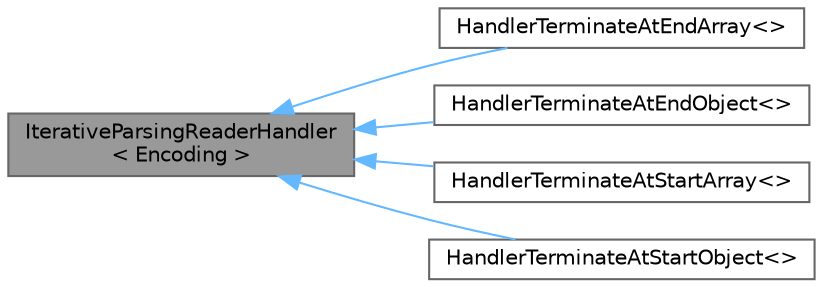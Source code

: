 digraph "IterativeParsingReaderHandler&lt; Encoding &gt;"
{
 // LATEX_PDF_SIZE
  bgcolor="transparent";
  edge [fontname=Helvetica,fontsize=10,labelfontname=Helvetica,labelfontsize=10];
  node [fontname=Helvetica,fontsize=10,shape=box,height=0.2,width=0.4];
  rankdir="LR";
  Node1 [id="Node000001",label="IterativeParsingReaderHandler\l\< Encoding \>",height=0.2,width=0.4,color="gray40", fillcolor="grey60", style="filled", fontcolor="black",tooltip=" "];
  Node1 -> Node2 [id="edge1_Node000001_Node000002",dir="back",color="steelblue1",style="solid",tooltip=" "];
  Node2 [id="Node000002",label="HandlerTerminateAtEndArray\<\>",height=0.2,width=0.4,color="gray40", fillcolor="white", style="filled",URL="$struct_handler_terminate_at_end_array.html",tooltip=" "];
  Node1 -> Node3 [id="edge2_Node000001_Node000003",dir="back",color="steelblue1",style="solid",tooltip=" "];
  Node3 [id="Node000003",label="HandlerTerminateAtEndObject\<\>",height=0.2,width=0.4,color="gray40", fillcolor="white", style="filled",URL="$struct_handler_terminate_at_end_object.html",tooltip=" "];
  Node1 -> Node4 [id="edge3_Node000001_Node000004",dir="back",color="steelblue1",style="solid",tooltip=" "];
  Node4 [id="Node000004",label="HandlerTerminateAtStartArray\<\>",height=0.2,width=0.4,color="gray40", fillcolor="white", style="filled",URL="$struct_handler_terminate_at_start_array.html",tooltip=" "];
  Node1 -> Node5 [id="edge4_Node000001_Node000005",dir="back",color="steelblue1",style="solid",tooltip=" "];
  Node5 [id="Node000005",label="HandlerTerminateAtStartObject\<\>",height=0.2,width=0.4,color="gray40", fillcolor="white", style="filled",URL="$struct_handler_terminate_at_start_object.html",tooltip=" "];
}
